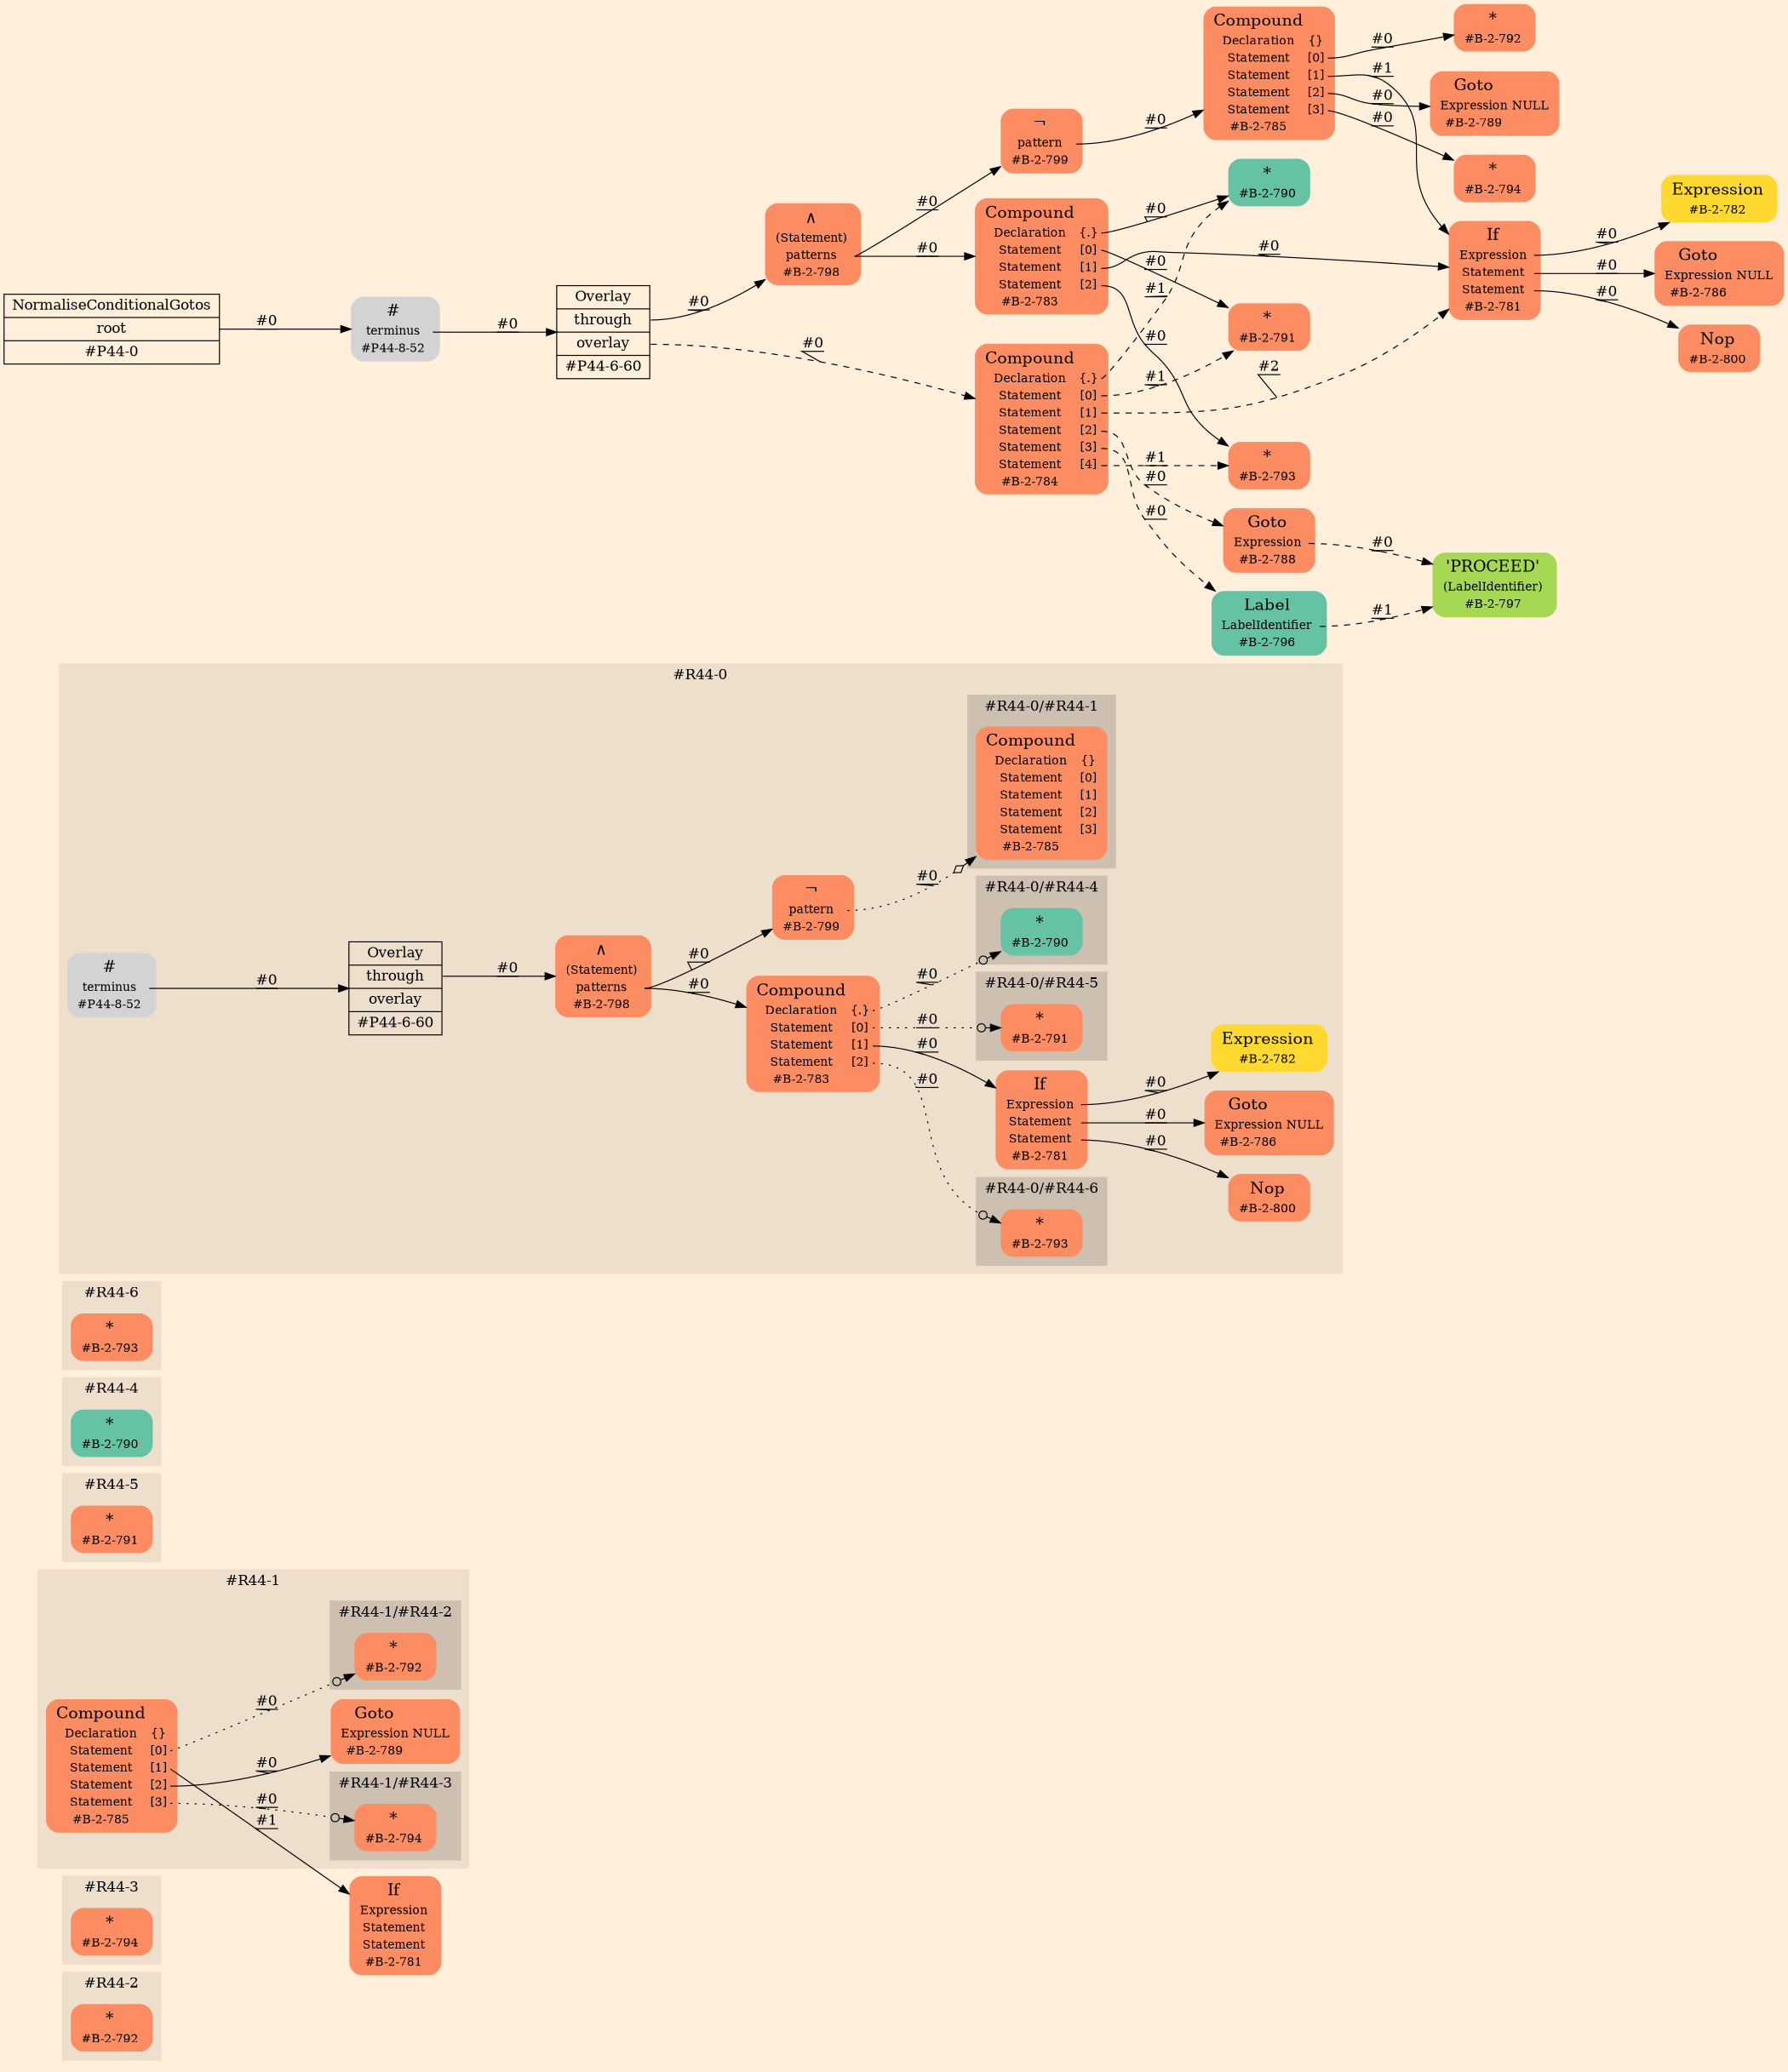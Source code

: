 digraph Inferno {
graph [
    rankdir = "LR"
    ranksep = 1.0
    size = "14,20"
    bgcolor = antiquewhite1
    color = black
    fontcolor = black
];
node [
];
// -------------------- figure #R44-2 --------------------
subgraph "cluster#R44-2" {
    label = "#R44-2"
    style = "filled"
    color = antiquewhite2
    "#R44-2/#B-2-792" [
        shape = "plaintext"
        fillcolor = "/set28/2"
        label = <<TABLE BORDER="0" CELLBORDER="0" CELLSPACING="0">
         <TR><TD><FONT POINT-SIZE="16.0">*</FONT></TD><TD></TD></TR>
         <TR><TD>#B-2-792</TD><TD PORT="port0"></TD></TR>
        </TABLE>>
        style = "rounded,filled"
        fontsize = "12"
    ];
    
}


// -------------------- figure #R44-3 --------------------
subgraph "cluster#R44-3" {
    label = "#R44-3"
    style = "filled"
    color = antiquewhite2
    "#R44-3/#B-2-794" [
        shape = "plaintext"
        fillcolor = "/set28/2"
        label = <<TABLE BORDER="0" CELLBORDER="0" CELLSPACING="0">
         <TR><TD><FONT POINT-SIZE="16.0">*</FONT></TD><TD></TD></TR>
         <TR><TD>#B-2-794</TD><TD PORT="port0"></TD></TR>
        </TABLE>>
        style = "rounded,filled"
        fontsize = "12"
    ];
    
}


// -------------------- figure #R44-1 --------------------
"#R44-1/#B-2-781" [
    shape = "plaintext"
    fillcolor = "/set28/2"
    label = <<TABLE BORDER="0" CELLBORDER="0" CELLSPACING="0">
     <TR><TD><FONT POINT-SIZE="16.0">If</FONT></TD><TD></TD></TR>
     <TR><TD>Expression</TD><TD PORT="port0"></TD></TR>
     <TR><TD>Statement</TD><TD PORT="port1"></TD></TR>
     <TR><TD>Statement</TD><TD PORT="port2"></TD></TR>
     <TR><TD>#B-2-781</TD><TD PORT="port3"></TD></TR>
    </TABLE>>
    style = "rounded,filled"
    fontsize = "12"
];

subgraph "cluster#R44-1" {
    label = "#R44-1"
    style = "filled"
    color = antiquewhite2
    "#R44-1/#B-2-785" [
        shape = "plaintext"
        fillcolor = "/set28/2"
        label = <<TABLE BORDER="0" CELLBORDER="0" CELLSPACING="0">
         <TR><TD><FONT POINT-SIZE="16.0">Compound</FONT></TD><TD></TD></TR>
         <TR><TD>Declaration</TD><TD PORT="port0">{}</TD></TR>
         <TR><TD>Statement</TD><TD PORT="port1">[0]</TD></TR>
         <TR><TD>Statement</TD><TD PORT="port2">[1]</TD></TR>
         <TR><TD>Statement</TD><TD PORT="port3">[2]</TD></TR>
         <TR><TD>Statement</TD><TD PORT="port4">[3]</TD></TR>
         <TR><TD>#B-2-785</TD><TD PORT="port5"></TD></TR>
        </TABLE>>
        style = "rounded,filled"
        fontsize = "12"
    ];
    
    "#R44-1/#B-2-789" [
        shape = "plaintext"
        fillcolor = "/set28/2"
        label = <<TABLE BORDER="0" CELLBORDER="0" CELLSPACING="0">
         <TR><TD><FONT POINT-SIZE="16.0">Goto</FONT></TD><TD></TD></TR>
         <TR><TD>Expression</TD><TD PORT="port0">NULL</TD></TR>
         <TR><TD>#B-2-789</TD><TD PORT="port1"></TD></TR>
        </TABLE>>
        style = "rounded,filled"
        fontsize = "12"
    ];
    
    subgraph "cluster#R44-1/#R44-3" {
        label = "#R44-1/#R44-3"
        style = "filled"
        color = antiquewhite3
        "#R44-1/#0/#B-2-794" [
            shape = "plaintext"
            fillcolor = "/set28/2"
            label = <<TABLE BORDER="0" CELLBORDER="0" CELLSPACING="0">
             <TR><TD><FONT POINT-SIZE="16.0">*</FONT></TD><TD></TD></TR>
             <TR><TD>#B-2-794</TD><TD PORT="port0"></TD></TR>
            </TABLE>>
            style = "rounded,filled"
            fontsize = "12"
        ];
        
    }
    
    subgraph "cluster#R44-1/#R44-2" {
        label = "#R44-1/#R44-2"
        style = "filled"
        color = antiquewhite3
        "#R44-1/#0/#B-2-792" [
            shape = "plaintext"
            fillcolor = "/set28/2"
            label = <<TABLE BORDER="0" CELLBORDER="0" CELLSPACING="0">
             <TR><TD><FONT POINT-SIZE="16.0">*</FONT></TD><TD></TD></TR>
             <TR><TD>#B-2-792</TD><TD PORT="port0"></TD></TR>
            </TABLE>>
            style = "rounded,filled"
            fontsize = "12"
        ];
        
    }
    
}


// -------------------- figure #R44-5 --------------------
subgraph "cluster#R44-5" {
    label = "#R44-5"
    style = "filled"
    color = antiquewhite2
    "#R44-5/#B-2-791" [
        shape = "plaintext"
        fillcolor = "/set28/2"
        label = <<TABLE BORDER="0" CELLBORDER="0" CELLSPACING="0">
         <TR><TD><FONT POINT-SIZE="16.0">*</FONT></TD><TD></TD></TR>
         <TR><TD>#B-2-791</TD><TD PORT="port0"></TD></TR>
        </TABLE>>
        style = "rounded,filled"
        fontsize = "12"
    ];
    
}


// -------------------- figure #R44-4 --------------------
subgraph "cluster#R44-4" {
    label = "#R44-4"
    style = "filled"
    color = antiquewhite2
    "#R44-4/#B-2-790" [
        shape = "plaintext"
        fillcolor = "/set28/1"
        label = <<TABLE BORDER="0" CELLBORDER="0" CELLSPACING="0">
         <TR><TD><FONT POINT-SIZE="16.0">*</FONT></TD><TD></TD></TR>
         <TR><TD>#B-2-790</TD><TD PORT="port0"></TD></TR>
        </TABLE>>
        style = "rounded,filled"
        fontsize = "12"
    ];
    
}


// -------------------- figure #R44-6 --------------------
subgraph "cluster#R44-6" {
    label = "#R44-6"
    style = "filled"
    color = antiquewhite2
    "#R44-6/#B-2-793" [
        shape = "plaintext"
        fillcolor = "/set28/2"
        label = <<TABLE BORDER="0" CELLBORDER="0" CELLSPACING="0">
         <TR><TD><FONT POINT-SIZE="16.0">*</FONT></TD><TD></TD></TR>
         <TR><TD>#B-2-793</TD><TD PORT="port0"></TD></TR>
        </TABLE>>
        style = "rounded,filled"
        fontsize = "12"
    ];
    
}


// -------------------- figure #R44-0 --------------------
subgraph "cluster#R44-0" {
    label = "#R44-0"
    style = "filled"
    color = antiquewhite2
    "#R44-0/#B-2-781" [
        shape = "plaintext"
        fillcolor = "/set28/2"
        label = <<TABLE BORDER="0" CELLBORDER="0" CELLSPACING="0">
         <TR><TD><FONT POINT-SIZE="16.0">If</FONT></TD><TD></TD></TR>
         <TR><TD>Expression</TD><TD PORT="port0"></TD></TR>
         <TR><TD>Statement</TD><TD PORT="port1"></TD></TR>
         <TR><TD>Statement</TD><TD PORT="port2"></TD></TR>
         <TR><TD>#B-2-781</TD><TD PORT="port3"></TD></TR>
        </TABLE>>
        style = "rounded,filled"
        fontsize = "12"
    ];
    
    "#R44-0/#B-2-798" [
        shape = "plaintext"
        fillcolor = "/set28/2"
        label = <<TABLE BORDER="0" CELLBORDER="0" CELLSPACING="0">
         <TR><TD><FONT POINT-SIZE="16.0">∧</FONT></TD><TD></TD></TR>
         <TR><TD>(Statement)</TD><TD PORT="port0"></TD></TR>
         <TR><TD>patterns</TD><TD PORT="port1"></TD></TR>
         <TR><TD>#B-2-798</TD><TD PORT="port2"></TD></TR>
        </TABLE>>
        style = "rounded,filled"
        fontsize = "12"
    ];
    
    "#R44-0/#B-2-783" [
        shape = "plaintext"
        fillcolor = "/set28/2"
        label = <<TABLE BORDER="0" CELLBORDER="0" CELLSPACING="0">
         <TR><TD><FONT POINT-SIZE="16.0">Compound</FONT></TD><TD></TD></TR>
         <TR><TD>Declaration</TD><TD PORT="port0">{.}</TD></TR>
         <TR><TD>Statement</TD><TD PORT="port1">[0]</TD></TR>
         <TR><TD>Statement</TD><TD PORT="port2">[1]</TD></TR>
         <TR><TD>Statement</TD><TD PORT="port3">[2]</TD></TR>
         <TR><TD>#B-2-783</TD><TD PORT="port4"></TD></TR>
        </TABLE>>
        style = "rounded,filled"
        fontsize = "12"
    ];
    
    "#R44-0/#B-2-786" [
        shape = "plaintext"
        fillcolor = "/set28/2"
        label = <<TABLE BORDER="0" CELLBORDER="0" CELLSPACING="0">
         <TR><TD><FONT POINT-SIZE="16.0">Goto</FONT></TD><TD></TD></TR>
         <TR><TD>Expression</TD><TD PORT="port0">NULL</TD></TR>
         <TR><TD>#B-2-786</TD><TD PORT="port1"></TD></TR>
        </TABLE>>
        style = "rounded,filled"
        fontsize = "12"
    ];
    
    "#R44-0/#B-2-799" [
        shape = "plaintext"
        fillcolor = "/set28/2"
        label = <<TABLE BORDER="0" CELLBORDER="0" CELLSPACING="0">
         <TR><TD><FONT POINT-SIZE="16.0">¬</FONT></TD><TD></TD></TR>
         <TR><TD>pattern</TD><TD PORT="port0"></TD></TR>
         <TR><TD>#B-2-799</TD><TD PORT="port1"></TD></TR>
        </TABLE>>
        style = "rounded,filled"
        fontsize = "12"
    ];
    
    "#R44-0/#B-2-782" [
        shape = "plaintext"
        fillcolor = "/set28/6"
        label = <<TABLE BORDER="0" CELLBORDER="0" CELLSPACING="0">
         <TR><TD><FONT POINT-SIZE="16.0">Expression</FONT></TD><TD></TD></TR>
         <TR><TD>#B-2-782</TD><TD PORT="port0"></TD></TR>
        </TABLE>>
        style = "rounded,filled"
        fontsize = "12"
    ];
    
    "#R44-0/#P44-6-60" [
        shape = "record"
        fillcolor = antiquewhite2
        label = "<fixed> Overlay | <port0> through | <port1> overlay | <port2> #P44-6-60"
        style = "filled"
        fontsize = "14"
        color = black
        fontcolor = black
    ];
    
    "#R44-0/#P44-8-52" [
        shape = "plaintext"
        label = <<TABLE BORDER="0" CELLBORDER="0" CELLSPACING="0">
         <TR><TD><FONT POINT-SIZE="16.0">#</FONT></TD><TD></TD></TR>
         <TR><TD>terminus</TD><TD PORT="port0"></TD></TR>
         <TR><TD>#P44-8-52</TD><TD PORT="port1"></TD></TR>
        </TABLE>>
        style = "rounded,filled"
        fontsize = "12"
    ];
    
    "#R44-0/#B-2-800" [
        shape = "plaintext"
        fillcolor = "/set28/2"
        label = <<TABLE BORDER="0" CELLBORDER="0" CELLSPACING="0">
         <TR><TD><FONT POINT-SIZE="16.0">Nop</FONT></TD><TD></TD></TR>
         <TR><TD>#B-2-800</TD><TD PORT="port0"></TD></TR>
        </TABLE>>
        style = "rounded,filled"
        fontsize = "12"
    ];
    
    subgraph "cluster#R44-0/#R44-6" {
        label = "#R44-0/#R44-6"
        style = "filled"
        color = antiquewhite3
        "#R44-0/#0/#B-2-793" [
            shape = "plaintext"
            fillcolor = "/set28/2"
            label = <<TABLE BORDER="0" CELLBORDER="0" CELLSPACING="0">
             <TR><TD><FONT POINT-SIZE="16.0">*</FONT></TD><TD></TD></TR>
             <TR><TD>#B-2-793</TD><TD PORT="port0"></TD></TR>
            </TABLE>>
            style = "rounded,filled"
            fontsize = "12"
        ];
        
    }
    
    subgraph "cluster#R44-0/#R44-4" {
        label = "#R44-0/#R44-4"
        style = "filled"
        color = antiquewhite3
        "#R44-0/#0/#B-2-790" [
            shape = "plaintext"
            fillcolor = "/set28/1"
            label = <<TABLE BORDER="0" CELLBORDER="0" CELLSPACING="0">
             <TR><TD><FONT POINT-SIZE="16.0">*</FONT></TD><TD></TD></TR>
             <TR><TD>#B-2-790</TD><TD PORT="port0"></TD></TR>
            </TABLE>>
            style = "rounded,filled"
            fontsize = "12"
        ];
        
    }
    
    subgraph "cluster#R44-0/#R44-5" {
        label = "#R44-0/#R44-5"
        style = "filled"
        color = antiquewhite3
        "#R44-0/#0/#B-2-791" [
            shape = "plaintext"
            fillcolor = "/set28/2"
            label = <<TABLE BORDER="0" CELLBORDER="0" CELLSPACING="0">
             <TR><TD><FONT POINT-SIZE="16.0">*</FONT></TD><TD></TD></TR>
             <TR><TD>#B-2-791</TD><TD PORT="port0"></TD></TR>
            </TABLE>>
            style = "rounded,filled"
            fontsize = "12"
        ];
        
    }
    
    subgraph "cluster#R44-0/#R44-1" {
        label = "#R44-0/#R44-1"
        style = "filled"
        color = antiquewhite3
        "#R44-0/#0/#B-2-785" [
            shape = "plaintext"
            fillcolor = "/set28/2"
            label = <<TABLE BORDER="0" CELLBORDER="0" CELLSPACING="0">
             <TR><TD><FONT POINT-SIZE="16.0">Compound</FONT></TD><TD></TD></TR>
             <TR><TD>Declaration</TD><TD PORT="port0">{}</TD></TR>
             <TR><TD>Statement</TD><TD PORT="port1">[0]</TD></TR>
             <TR><TD>Statement</TD><TD PORT="port2">[1]</TD></TR>
             <TR><TD>Statement</TD><TD PORT="port3">[2]</TD></TR>
             <TR><TD>Statement</TD><TD PORT="port4">[3]</TD></TR>
             <TR><TD>#B-2-785</TD><TD PORT="port5"></TD></TR>
            </TABLE>>
            style = "rounded,filled"
            fontsize = "12"
        ];
        
    }
    
}


// -------------------- transformation figure --------------------
"CR#P44-0" [
    shape = "record"
    fillcolor = antiquewhite1
    label = "<fixed> NormaliseConditionalGotos | <port0> root | <port1> #P44-0"
    style = "filled"
    fontsize = "14"
    color = black
    fontcolor = black
];

"#P44-8-52" [
    shape = "plaintext"
    label = <<TABLE BORDER="0" CELLBORDER="0" CELLSPACING="0">
     <TR><TD><FONT POINT-SIZE="16.0">#</FONT></TD><TD></TD></TR>
     <TR><TD>terminus</TD><TD PORT="port0"></TD></TR>
     <TR><TD>#P44-8-52</TD><TD PORT="port1"></TD></TR>
    </TABLE>>
    style = "rounded,filled"
    fontsize = "12"
];

"#P44-6-60" [
    shape = "record"
    fillcolor = antiquewhite1
    label = "<fixed> Overlay | <port0> through | <port1> overlay | <port2> #P44-6-60"
    style = "filled"
    fontsize = "14"
    color = black
    fontcolor = black
];

"#B-2-798" [
    shape = "plaintext"
    fillcolor = "/set28/2"
    label = <<TABLE BORDER="0" CELLBORDER="0" CELLSPACING="0">
     <TR><TD><FONT POINT-SIZE="16.0">∧</FONT></TD><TD></TD></TR>
     <TR><TD>(Statement)</TD><TD PORT="port0"></TD></TR>
     <TR><TD>patterns</TD><TD PORT="port1"></TD></TR>
     <TR><TD>#B-2-798</TD><TD PORT="port2"></TD></TR>
    </TABLE>>
    style = "rounded,filled"
    fontsize = "12"
];

"#B-2-783" [
    shape = "plaintext"
    fillcolor = "/set28/2"
    label = <<TABLE BORDER="0" CELLBORDER="0" CELLSPACING="0">
     <TR><TD><FONT POINT-SIZE="16.0">Compound</FONT></TD><TD></TD></TR>
     <TR><TD>Declaration</TD><TD PORT="port0">{.}</TD></TR>
     <TR><TD>Statement</TD><TD PORT="port1">[0]</TD></TR>
     <TR><TD>Statement</TD><TD PORT="port2">[1]</TD></TR>
     <TR><TD>Statement</TD><TD PORT="port3">[2]</TD></TR>
     <TR><TD>#B-2-783</TD><TD PORT="port4"></TD></TR>
    </TABLE>>
    style = "rounded,filled"
    fontsize = "12"
];

"#B-2-790" [
    shape = "plaintext"
    fillcolor = "/set28/1"
    label = <<TABLE BORDER="0" CELLBORDER="0" CELLSPACING="0">
     <TR><TD><FONT POINT-SIZE="16.0">*</FONT></TD><TD></TD></TR>
     <TR><TD>#B-2-790</TD><TD PORT="port0"></TD></TR>
    </TABLE>>
    style = "rounded,filled"
    fontsize = "12"
];

"#B-2-791" [
    shape = "plaintext"
    fillcolor = "/set28/2"
    label = <<TABLE BORDER="0" CELLBORDER="0" CELLSPACING="0">
     <TR><TD><FONT POINT-SIZE="16.0">*</FONT></TD><TD></TD></TR>
     <TR><TD>#B-2-791</TD><TD PORT="port0"></TD></TR>
    </TABLE>>
    style = "rounded,filled"
    fontsize = "12"
];

"#B-2-781" [
    shape = "plaintext"
    fillcolor = "/set28/2"
    label = <<TABLE BORDER="0" CELLBORDER="0" CELLSPACING="0">
     <TR><TD><FONT POINT-SIZE="16.0">If</FONT></TD><TD></TD></TR>
     <TR><TD>Expression</TD><TD PORT="port0"></TD></TR>
     <TR><TD>Statement</TD><TD PORT="port1"></TD></TR>
     <TR><TD>Statement</TD><TD PORT="port2"></TD></TR>
     <TR><TD>#B-2-781</TD><TD PORT="port3"></TD></TR>
    </TABLE>>
    style = "rounded,filled"
    fontsize = "12"
];

"#B-2-782" [
    shape = "plaintext"
    fillcolor = "/set28/6"
    label = <<TABLE BORDER="0" CELLBORDER="0" CELLSPACING="0">
     <TR><TD><FONT POINT-SIZE="16.0">Expression</FONT></TD><TD></TD></TR>
     <TR><TD>#B-2-782</TD><TD PORT="port0"></TD></TR>
    </TABLE>>
    style = "rounded,filled"
    fontsize = "12"
];

"#B-2-786" [
    shape = "plaintext"
    fillcolor = "/set28/2"
    label = <<TABLE BORDER="0" CELLBORDER="0" CELLSPACING="0">
     <TR><TD><FONT POINT-SIZE="16.0">Goto</FONT></TD><TD></TD></TR>
     <TR><TD>Expression</TD><TD PORT="port0">NULL</TD></TR>
     <TR><TD>#B-2-786</TD><TD PORT="port1"></TD></TR>
    </TABLE>>
    style = "rounded,filled"
    fontsize = "12"
];

"#B-2-800" [
    shape = "plaintext"
    fillcolor = "/set28/2"
    label = <<TABLE BORDER="0" CELLBORDER="0" CELLSPACING="0">
     <TR><TD><FONT POINT-SIZE="16.0">Nop</FONT></TD><TD></TD></TR>
     <TR><TD>#B-2-800</TD><TD PORT="port0"></TD></TR>
    </TABLE>>
    style = "rounded,filled"
    fontsize = "12"
];

"#B-2-793" [
    shape = "plaintext"
    fillcolor = "/set28/2"
    label = <<TABLE BORDER="0" CELLBORDER="0" CELLSPACING="0">
     <TR><TD><FONT POINT-SIZE="16.0">*</FONT></TD><TD></TD></TR>
     <TR><TD>#B-2-793</TD><TD PORT="port0"></TD></TR>
    </TABLE>>
    style = "rounded,filled"
    fontsize = "12"
];

"#B-2-799" [
    shape = "plaintext"
    fillcolor = "/set28/2"
    label = <<TABLE BORDER="0" CELLBORDER="0" CELLSPACING="0">
     <TR><TD><FONT POINT-SIZE="16.0">¬</FONT></TD><TD></TD></TR>
     <TR><TD>pattern</TD><TD PORT="port0"></TD></TR>
     <TR><TD>#B-2-799</TD><TD PORT="port1"></TD></TR>
    </TABLE>>
    style = "rounded,filled"
    fontsize = "12"
];

"#B-2-785" [
    shape = "plaintext"
    fillcolor = "/set28/2"
    label = <<TABLE BORDER="0" CELLBORDER="0" CELLSPACING="0">
     <TR><TD><FONT POINT-SIZE="16.0">Compound</FONT></TD><TD></TD></TR>
     <TR><TD>Declaration</TD><TD PORT="port0">{}</TD></TR>
     <TR><TD>Statement</TD><TD PORT="port1">[0]</TD></TR>
     <TR><TD>Statement</TD><TD PORT="port2">[1]</TD></TR>
     <TR><TD>Statement</TD><TD PORT="port3">[2]</TD></TR>
     <TR><TD>Statement</TD><TD PORT="port4">[3]</TD></TR>
     <TR><TD>#B-2-785</TD><TD PORT="port5"></TD></TR>
    </TABLE>>
    style = "rounded,filled"
    fontsize = "12"
];

"#B-2-792" [
    shape = "plaintext"
    fillcolor = "/set28/2"
    label = <<TABLE BORDER="0" CELLBORDER="0" CELLSPACING="0">
     <TR><TD><FONT POINT-SIZE="16.0">*</FONT></TD><TD></TD></TR>
     <TR><TD>#B-2-792</TD><TD PORT="port0"></TD></TR>
    </TABLE>>
    style = "rounded,filled"
    fontsize = "12"
];

"#B-2-789" [
    shape = "plaintext"
    fillcolor = "/set28/2"
    label = <<TABLE BORDER="0" CELLBORDER="0" CELLSPACING="0">
     <TR><TD><FONT POINT-SIZE="16.0">Goto</FONT></TD><TD></TD></TR>
     <TR><TD>Expression</TD><TD PORT="port0">NULL</TD></TR>
     <TR><TD>#B-2-789</TD><TD PORT="port1"></TD></TR>
    </TABLE>>
    style = "rounded,filled"
    fontsize = "12"
];

"#B-2-794" [
    shape = "plaintext"
    fillcolor = "/set28/2"
    label = <<TABLE BORDER="0" CELLBORDER="0" CELLSPACING="0">
     <TR><TD><FONT POINT-SIZE="16.0">*</FONT></TD><TD></TD></TR>
     <TR><TD>#B-2-794</TD><TD PORT="port0"></TD></TR>
    </TABLE>>
    style = "rounded,filled"
    fontsize = "12"
];

"#B-2-784" [
    shape = "plaintext"
    fillcolor = "/set28/2"
    label = <<TABLE BORDER="0" CELLBORDER="0" CELLSPACING="0">
     <TR><TD><FONT POINT-SIZE="16.0">Compound</FONT></TD><TD></TD></TR>
     <TR><TD>Declaration</TD><TD PORT="port0">{.}</TD></TR>
     <TR><TD>Statement</TD><TD PORT="port1">[0]</TD></TR>
     <TR><TD>Statement</TD><TD PORT="port2">[1]</TD></TR>
     <TR><TD>Statement</TD><TD PORT="port3">[2]</TD></TR>
     <TR><TD>Statement</TD><TD PORT="port4">[3]</TD></TR>
     <TR><TD>Statement</TD><TD PORT="port5">[4]</TD></TR>
     <TR><TD>#B-2-784</TD><TD PORT="port6"></TD></TR>
    </TABLE>>
    style = "rounded,filled"
    fontsize = "12"
];

"#B-2-788" [
    shape = "plaintext"
    fillcolor = "/set28/2"
    label = <<TABLE BORDER="0" CELLBORDER="0" CELLSPACING="0">
     <TR><TD><FONT POINT-SIZE="16.0">Goto</FONT></TD><TD></TD></TR>
     <TR><TD>Expression</TD><TD PORT="port0"></TD></TR>
     <TR><TD>#B-2-788</TD><TD PORT="port1"></TD></TR>
    </TABLE>>
    style = "rounded,filled"
    fontsize = "12"
];

"#B-2-797" [
    shape = "plaintext"
    fillcolor = "/set28/5"
    label = <<TABLE BORDER="0" CELLBORDER="0" CELLSPACING="0">
     <TR><TD><FONT POINT-SIZE="16.0">'PROCEED'</FONT></TD><TD></TD></TR>
     <TR><TD>(LabelIdentifier)</TD><TD PORT="port0"></TD></TR>
     <TR><TD>#B-2-797</TD><TD PORT="port1"></TD></TR>
    </TABLE>>
    style = "rounded,filled"
    fontsize = "12"
];

"#B-2-796" [
    shape = "plaintext"
    fillcolor = "/set28/1"
    label = <<TABLE BORDER="0" CELLBORDER="0" CELLSPACING="0">
     <TR><TD><FONT POINT-SIZE="16.0">Label</FONT></TD><TD></TD></TR>
     <TR><TD>LabelIdentifier</TD><TD PORT="port0"></TD></TR>
     <TR><TD>#B-2-796</TD><TD PORT="port1"></TD></TR>
    </TABLE>>
    style = "rounded,filled"
    fontsize = "12"
];



// -------------------- links --------------------
// links for block CR#P44-0
"CR#P44-0":port0 -> "#P44-8-52" [
    style="solid"
    label = "#0"
    decorate = true
    color = black
    fontcolor = black
];

// links for block #P44-8-52
"#P44-8-52":port0 -> "#P44-6-60" [
    style="solid"
    label = "#0"
    decorate = true
    color = black
    fontcolor = black
];

// links for block #P44-6-60
"#P44-6-60":port0 -> "#B-2-798" [
    style="solid"
    label = "#0"
    decorate = true
    color = black
    fontcolor = black
];

"#P44-6-60":port1 -> "#B-2-784" [
    style="dashed"
    label = "#0"
    decorate = true
    color = black
    fontcolor = black
];

// links for block #B-2-798
"#B-2-798":port1 -> "#B-2-783" [
    style="solid"
    label = "#0"
    decorate = true
    color = black
    fontcolor = black
];

"#B-2-798":port1 -> "#B-2-799" [
    style="solid"
    label = "#0"
    decorate = true
    color = black
    fontcolor = black
];

// links for block #B-2-783
"#B-2-783":port0 -> "#B-2-790" [
    style="solid"
    label = "#0"
    decorate = true
    color = black
    fontcolor = black
];

"#B-2-783":port1 -> "#B-2-791" [
    style="solid"
    label = "#0"
    decorate = true
    color = black
    fontcolor = black
];

"#B-2-783":port2 -> "#B-2-781" [
    style="solid"
    label = "#0"
    decorate = true
    color = black
    fontcolor = black
];

"#B-2-783":port3 -> "#B-2-793" [
    style="solid"
    label = "#0"
    decorate = true
    color = black
    fontcolor = black
];

// links for block #B-2-790
// links for block #B-2-791
// links for block #B-2-781
"#B-2-781":port0 -> "#B-2-782" [
    style="solid"
    label = "#0"
    decorate = true
    color = black
    fontcolor = black
];

"#B-2-781":port1 -> "#B-2-786" [
    style="solid"
    label = "#0"
    decorate = true
    color = black
    fontcolor = black
];

"#B-2-781":port2 -> "#B-2-800" [
    style="solid"
    label = "#0"
    decorate = true
    color = black
    fontcolor = black
];

// links for block #B-2-782
// links for block #B-2-786
// links for block #B-2-800
// links for block #B-2-793
// links for block #B-2-799
"#B-2-799":port0 -> "#B-2-785" [
    style="solid"
    label = "#0"
    decorate = true
    color = black
    fontcolor = black
];

// links for block #B-2-785
"#B-2-785":port1 -> "#B-2-792" [
    style="solid"
    label = "#0"
    decorate = true
    color = black
    fontcolor = black
];

"#B-2-785":port2 -> "#B-2-781" [
    style="solid"
    label = "#1"
    decorate = true
    color = black
    fontcolor = black
];

"#B-2-785":port3 -> "#B-2-789" [
    style="solid"
    label = "#0"
    decorate = true
    color = black
    fontcolor = black
];

"#B-2-785":port4 -> "#B-2-794" [
    style="solid"
    label = "#0"
    decorate = true
    color = black
    fontcolor = black
];

// links for block #B-2-792
// links for block #B-2-789
// links for block #B-2-794
// links for block #B-2-784
"#B-2-784":port0 -> "#B-2-790" [
    style="dashed"
    label = "#1"
    decorate = true
    color = black
    fontcolor = black
];

"#B-2-784":port1 -> "#B-2-791" [
    style="dashed"
    label = "#1"
    decorate = true
    color = black
    fontcolor = black
];

"#B-2-784":port2 -> "#B-2-781" [
    style="dashed"
    label = "#2"
    decorate = true
    color = black
    fontcolor = black
];

"#B-2-784":port3 -> "#B-2-788" [
    style="dashed"
    label = "#0"
    decorate = true
    color = black
    fontcolor = black
];

"#B-2-784":port4 -> "#B-2-796" [
    style="dashed"
    label = "#0"
    decorate = true
    color = black
    fontcolor = black
];

"#B-2-784":port5 -> "#B-2-793" [
    style="dashed"
    label = "#1"
    decorate = true
    color = black
    fontcolor = black
];

// links for block #B-2-788
"#B-2-788":port0 -> "#B-2-797" [
    style="dashed"
    label = "#0"
    decorate = true
    color = black
    fontcolor = black
];

// links for block #B-2-797
// links for block #B-2-796
"#B-2-796":port0 -> "#B-2-797" [
    style="dashed"
    label = "#1"
    decorate = true
    color = black
    fontcolor = black
];

// links for block #R44-0/#B-2-781
"#R44-0/#B-2-781":port0 -> "#R44-0/#B-2-782" [
    style="solid"
    label = "#0"
    decorate = true
    color = black
    fontcolor = black
];

"#R44-0/#B-2-781":port1 -> "#R44-0/#B-2-786" [
    style="solid"
    label = "#0"
    decorate = true
    color = black
    fontcolor = black
];

"#R44-0/#B-2-781":port2 -> "#R44-0/#B-2-800" [
    style="solid"
    label = "#0"
    decorate = true
    color = black
    fontcolor = black
];

// links for block #R44-0/#B-2-798
"#R44-0/#B-2-798":port1 -> "#R44-0/#B-2-783" [
    style="solid"
    label = "#0"
    decorate = true
    color = black
    fontcolor = black
];

"#R44-0/#B-2-798":port1 -> "#R44-0/#B-2-799" [
    style="solid"
    label = "#0"
    decorate = true
    color = black
    fontcolor = black
];

// links for block #R44-0/#B-2-783
"#R44-0/#B-2-783":port0 -> "#R44-0/#0/#B-2-790" [
    style="dotted"
    arrowhead="normalnoneodot"
    label = "#0"
    decorate = true
    color = black
    fontcolor = black
];

"#R44-0/#B-2-783":port1 -> "#R44-0/#0/#B-2-791" [
    style="dotted"
    arrowhead="normalnoneodot"
    label = "#0"
    decorate = true
    color = black
    fontcolor = black
];

"#R44-0/#B-2-783":port2 -> "#R44-0/#B-2-781" [
    style="solid"
    label = "#0"
    decorate = true
    color = black
    fontcolor = black
];

"#R44-0/#B-2-783":port3 -> "#R44-0/#0/#B-2-793" [
    style="dotted"
    arrowhead="normalnoneodot"
    label = "#0"
    decorate = true
    color = black
    fontcolor = black
];

// links for block #R44-0/#B-2-786
// links for block #R44-0/#B-2-799
"#R44-0/#B-2-799":port0 -> "#R44-0/#0/#B-2-785" [
    style="dotted"
    arrowhead="normalnoneodiamond"
    label = "#0"
    decorate = true
    color = black
    fontcolor = black
];

// links for block #R44-0/#B-2-782
// links for block #R44-0/#P44-6-60
"#R44-0/#P44-6-60":port0 -> "#R44-0/#B-2-798" [
    style="solid"
    label = "#0"
    decorate = true
    color = black
    fontcolor = black
];

// links for block #R44-0/#P44-8-52
"#R44-0/#P44-8-52":port0 -> "#R44-0/#P44-6-60" [
    style="solid"
    label = "#0"
    decorate = true
    color = black
    fontcolor = black
];

// links for block #R44-0/#B-2-800
// links for block #R44-0/#0/#B-2-793
// links for block #R44-0/#0/#B-2-790
// links for block #R44-0/#0/#B-2-791
// links for block #R44-0/#0/#B-2-785
// links for block #R44-6/#B-2-793
// links for block #R44-4/#B-2-790
// links for block #R44-5/#B-2-791
// links for block #R44-1/#B-2-781
// links for block #R44-1/#B-2-785
"#R44-1/#B-2-785":port1 -> "#R44-1/#0/#B-2-792" [
    style="dotted"
    arrowhead="normalnoneodot"
    label = "#0"
    decorate = true
    color = black
    fontcolor = black
];

"#R44-1/#B-2-785":port2 -> "#R44-1/#B-2-781" [
    style="solid"
    label = "#1"
    decorate = true
    color = black
    fontcolor = black
];

"#R44-1/#B-2-785":port3 -> "#R44-1/#B-2-789" [
    style="solid"
    label = "#0"
    decorate = true
    color = black
    fontcolor = black
];

"#R44-1/#B-2-785":port4 -> "#R44-1/#0/#B-2-794" [
    style="dotted"
    arrowhead="normalnoneodot"
    label = "#0"
    decorate = true
    color = black
    fontcolor = black
];

// links for block #R44-1/#B-2-789
// links for block #R44-1/#0/#B-2-794
// links for block #R44-1/#0/#B-2-792
// links for block #R44-3/#B-2-794
// links for block #R44-2/#B-2-792
}
